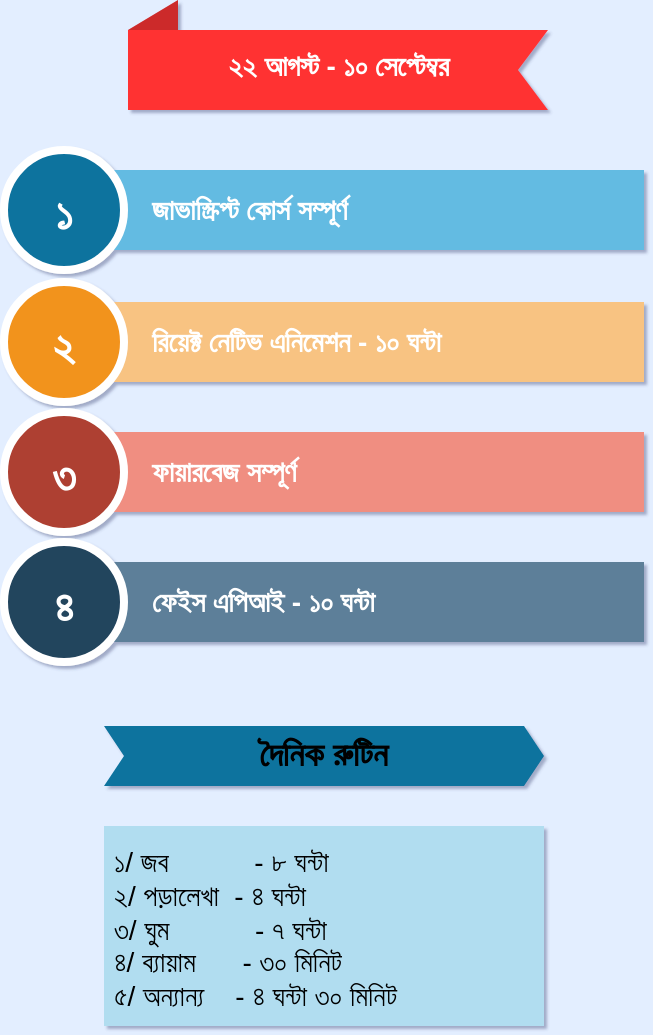 <mxfile version="14.8.6" type="github">
  <diagram id="prtHgNgQTEPvFCAcTncT" name="Page-1">
    <mxGraphModel dx="496" dy="297" grid="1" gridSize="10" guides="1" tooltips="1" connect="1" arrows="1" fold="1" page="1" pageScale="1" pageWidth="827" pageHeight="1169" background="#E3EEFF" math="0" shadow="1">
      <root>
        <mxCell id="0" />
        <mxCell id="1" parent="0" />
        <mxCell id="e9PipD7iMlRYwRgLzmbf-11" value="২২ আগস্ট - ১০ সেপ্টেম্বর" style="html=1;shape=mxgraph.infographic.ribbonBackFolded;dx=25;dy=15;notch=15;strokeColor=none;align=center;verticalAlign=middle;fontColor=#ffffff;fontSize=14;fontStyle=1;spacingTop=10;fillColor=#FF3333;" vertex="1" parent="1">
          <mxGeometry x="302" y="87" width="210" height="55" as="geometry" />
        </mxCell>
        <mxCell id="e9PipD7iMlRYwRgLzmbf-13" value="জাভাস্ক্রিপ্ট কোর্স সম্পূর্ণ" style="shape=rect;whiteSpace=wrap;html=1;shadow=0;strokeColor=none;fillColor=#64BBE2;arcSize=30;fontSize=14;spacingLeft=42;fontStyle=1;fontColor=#FFFFFF;align=left;" vertex="1" parent="1">
          <mxGeometry x="270" y="172" width="290" height="40" as="geometry" />
        </mxCell>
        <mxCell id="e9PipD7iMlRYwRgLzmbf-14" value="১" style="shape=ellipse;perimeter=ellipsePerimeter;fontSize=22;fontStyle=1;shadow=0;strokeColor=#ffffff;fillColor=#10739E;strokeWidth=4;fontColor=#ffffff;align=center;" vertex="1" parent="1">
          <mxGeometry x="240" y="162" width="60" height="60" as="geometry" />
        </mxCell>
        <mxCell id="e9PipD7iMlRYwRgLzmbf-15" value="রিয়েক্ট নেটিভ এনিমেশন - ১০ ঘন্টা" style="shape=rect;whiteSpace=wrap;html=1;shadow=0;strokeColor=none;fillColor=#F8C382;arcSize=30;fontSize=14;spacingLeft=42;fontStyle=1;fontColor=#FFFFFF;align=left;" vertex="1" parent="1">
          <mxGeometry x="270" y="238" width="290" height="40" as="geometry" />
        </mxCell>
        <mxCell id="e9PipD7iMlRYwRgLzmbf-16" value="২" style="shape=ellipse;perimeter=ellipsePerimeter;fontSize=22;fontStyle=1;shadow=0;strokeColor=#ffffff;fillColor=#F2931E;strokeWidth=4;fontColor=#ffffff;align=center;" vertex="1" parent="1">
          <mxGeometry x="240" y="228" width="60" height="60" as="geometry" />
        </mxCell>
        <mxCell id="e9PipD7iMlRYwRgLzmbf-17" value="ফায়ারবেজ সম্পূর্ণ&amp;nbsp;" style="shape=rect;whiteSpace=wrap;html=1;shadow=0;strokeColor=none;fillColor=#F08E81;arcSize=30;fontSize=14;spacingLeft=42;fontStyle=1;fontColor=#FFFFFF;align=left;" vertex="1" parent="1">
          <mxGeometry x="270" y="303" width="290" height="40" as="geometry" />
        </mxCell>
        <mxCell id="e9PipD7iMlRYwRgLzmbf-18" value="৩" style="shape=ellipse;perimeter=ellipsePerimeter;fontSize=22;fontStyle=1;shadow=0;strokeColor=#ffffff;fillColor=#AE4132;strokeWidth=4;fontColor=#ffffff;align=center;" vertex="1" parent="1">
          <mxGeometry x="240" y="293" width="60" height="60" as="geometry" />
        </mxCell>
        <mxCell id="e9PipD7iMlRYwRgLzmbf-19" value="ফেইস এপিআই - ১০ ঘন্টা&amp;nbsp;" style="shape=rect;whiteSpace=wrap;html=1;shadow=0;strokeColor=none;fillColor=#5D7F99;arcSize=30;fontSize=14;spacingLeft=42;fontStyle=1;fontColor=#FFFFFF;align=left;" vertex="1" parent="1">
          <mxGeometry x="270" y="368" width="290" height="40" as="geometry" />
        </mxCell>
        <mxCell id="e9PipD7iMlRYwRgLzmbf-20" value="৪" style="shape=ellipse;perimeter=ellipsePerimeter;fontSize=22;fontStyle=1;shadow=0;strokeColor=#ffffff;fillColor=#23445D;strokeWidth=4;fontColor=#ffffff;align=center;" vertex="1" parent="1">
          <mxGeometry x="240" y="358" width="60" height="60" as="geometry" />
        </mxCell>
        <mxCell id="e9PipD7iMlRYwRgLzmbf-23" value="দৈনিক রুটিন" style="shape=step;perimeter=stepPerimeter;whiteSpace=wrap;html=1;fixedSize=1;size=10;fillColor=#10739E;strokeColor=none;fontSize=17;fontStyle=1;align=center;" vertex="1" parent="1">
          <mxGeometry x="290" y="450" width="220" height="30" as="geometry" />
        </mxCell>
        <mxCell id="e9PipD7iMlRYwRgLzmbf-24" value="&lt;font style=&quot;font-size: 14px&quot;&gt;১/ জব&amp;nbsp; &amp;nbsp; &amp;nbsp; &amp;nbsp; &amp;nbsp; &amp;nbsp;- ৮ ঘন্টা&amp;nbsp;&lt;br&gt;২/ পড়ালেখা&amp;nbsp; - ৪ ঘন্টা&lt;br&gt;৩/ ঘুম&amp;nbsp; &amp;nbsp; &amp;nbsp; &amp;nbsp; &amp;nbsp; &amp;nbsp;- ৭ ঘন্টা&amp;nbsp;&lt;br&gt;৪/ ব্যায়াম&amp;nbsp; &amp;nbsp; &amp;nbsp; - ৩০ মিনিট&lt;br&gt;৫/ অন্যান্য&amp;nbsp; &amp;nbsp; - ৪ ঘন্টা ৩০ মিনিট&lt;/font&gt;" style="shape=rect;fillColor=#B1DDF0;strokeColor=none;fontSize=12;html=1;whiteSpace=wrap;align=left;verticalAlign=top;spacing=5;" vertex="1" parent="1">
          <mxGeometry x="290" y="500" width="220" height="100" as="geometry" />
        </mxCell>
      </root>
    </mxGraphModel>
  </diagram>
</mxfile>
